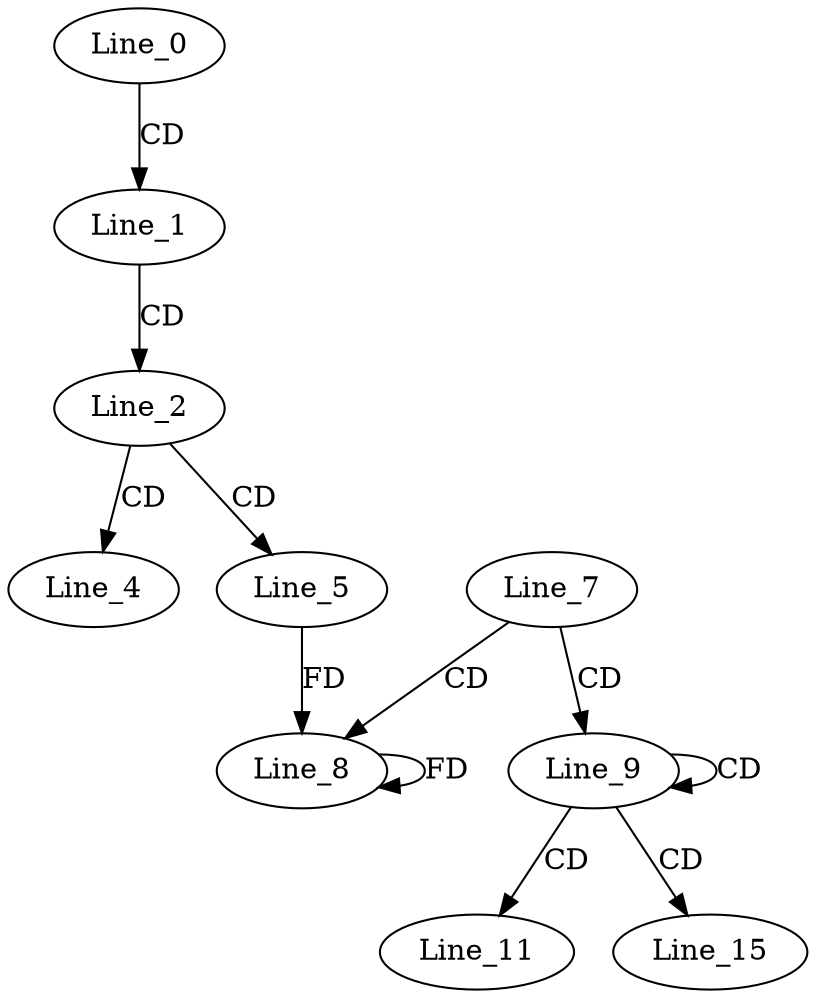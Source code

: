 digraph G {
  Line_0;
  Line_1;
  Line_2;
  Line_4;
  Line_5;
  Line_7;
  Line_8;
  Line_8;
  Line_9;
  Line_9;
  Line_11;
  Line_15;
  Line_0 -> Line_1 [ label="CD" ];
  Line_1 -> Line_2 [ label="CD" ];
  Line_2 -> Line_4 [ label="CD" ];
  Line_2 -> Line_5 [ label="CD" ];
  Line_7 -> Line_8 [ label="CD" ];
  Line_8 -> Line_8 [ label="FD" ];
  Line_5 -> Line_8 [ label="FD" ];
  Line_7 -> Line_9 [ label="CD" ];
  Line_9 -> Line_9 [ label="CD" ];
  Line_9 -> Line_11 [ label="CD" ];
  Line_9 -> Line_15 [ label="CD" ];
}
